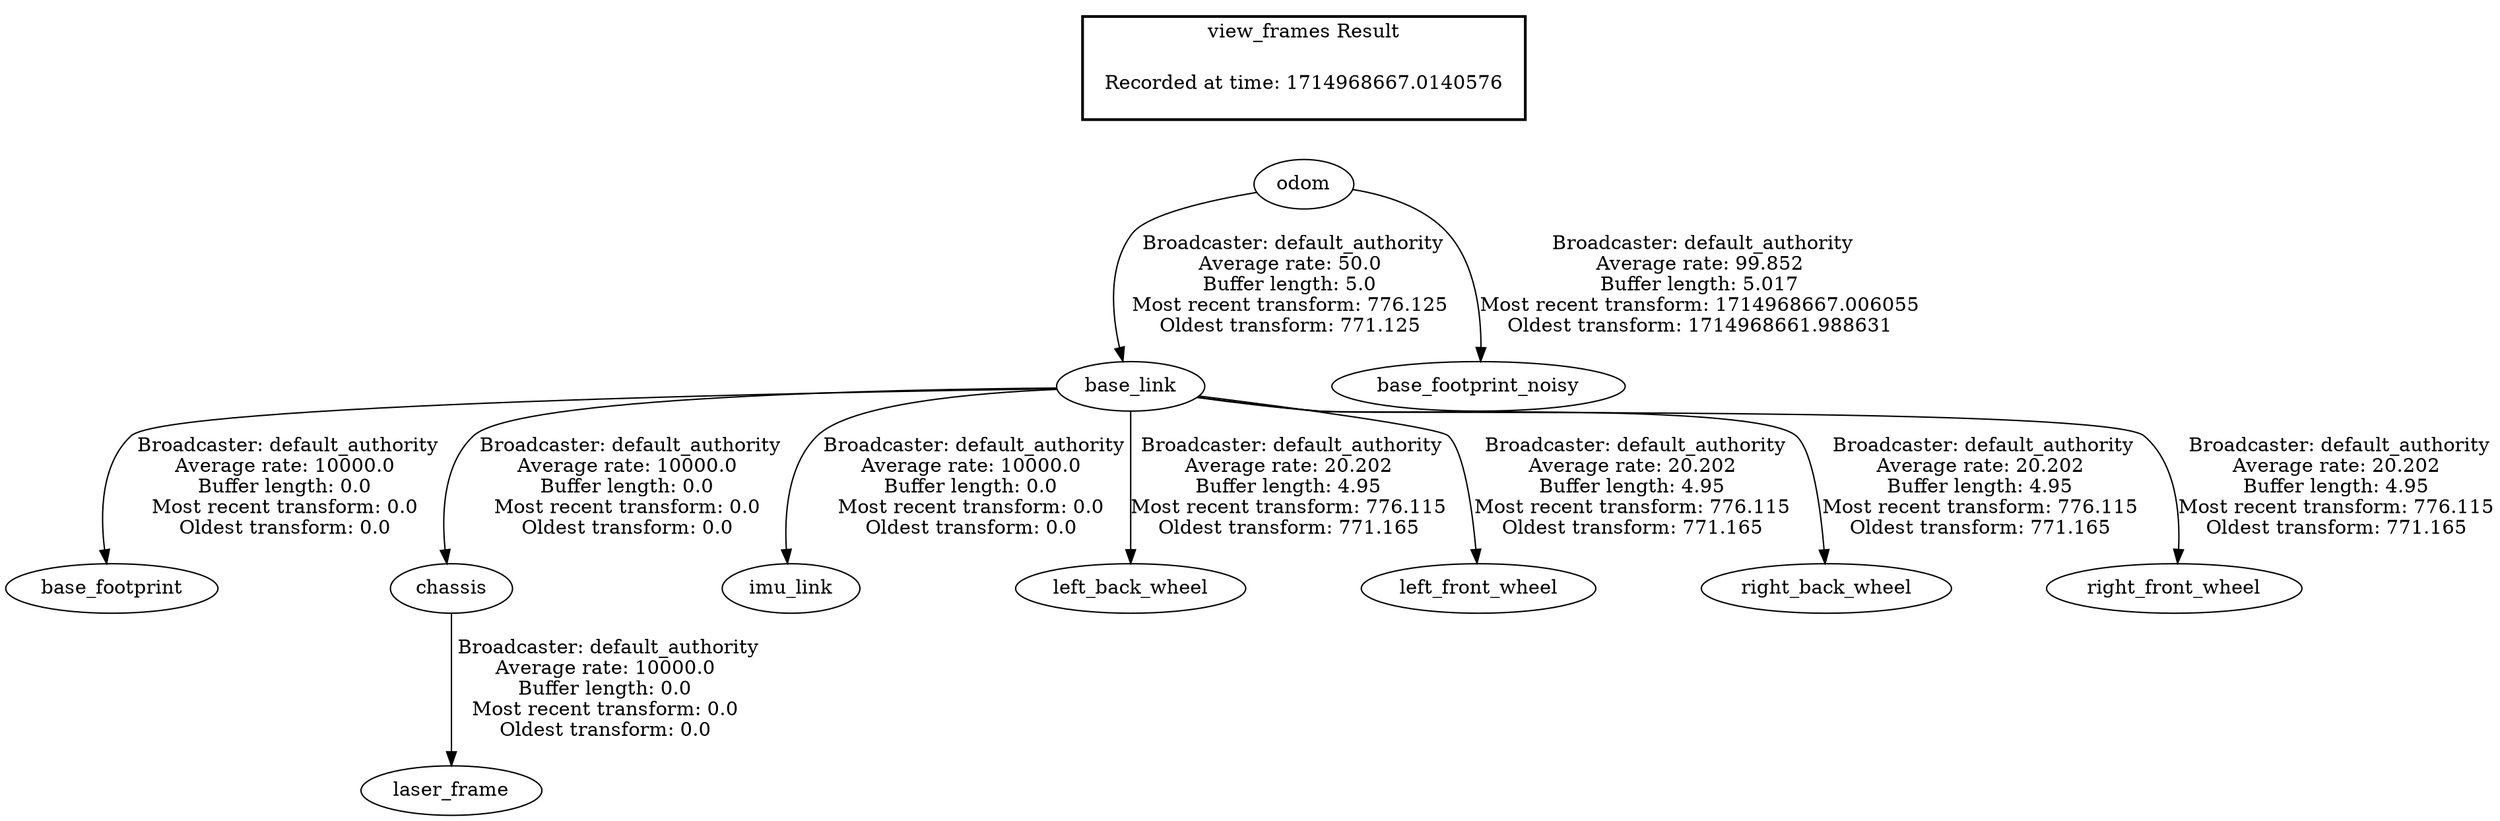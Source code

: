 digraph G {
"odom" -> "base_link"[label=" Broadcaster: default_authority\nAverage rate: 50.0\nBuffer length: 5.0\nMost recent transform: 776.125\nOldest transform: 771.125\n"];
"base_link" -> "base_footprint"[label=" Broadcaster: default_authority\nAverage rate: 10000.0\nBuffer length: 0.0\nMost recent transform: 0.0\nOldest transform: 0.0\n"];
"base_link" -> "chassis"[label=" Broadcaster: default_authority\nAverage rate: 10000.0\nBuffer length: 0.0\nMost recent transform: 0.0\nOldest transform: 0.0\n"];
"base_link" -> "imu_link"[label=" Broadcaster: default_authority\nAverage rate: 10000.0\nBuffer length: 0.0\nMost recent transform: 0.0\nOldest transform: 0.0\n"];
"chassis" -> "laser_frame"[label=" Broadcaster: default_authority\nAverage rate: 10000.0\nBuffer length: 0.0\nMost recent transform: 0.0\nOldest transform: 0.0\n"];
"odom" -> "base_footprint_noisy"[label=" Broadcaster: default_authority\nAverage rate: 99.852\nBuffer length: 5.017\nMost recent transform: 1714968667.006055\nOldest transform: 1714968661.988631\n"];
"base_link" -> "left_back_wheel"[label=" Broadcaster: default_authority\nAverage rate: 20.202\nBuffer length: 4.95\nMost recent transform: 776.115\nOldest transform: 771.165\n"];
"base_link" -> "left_front_wheel"[label=" Broadcaster: default_authority\nAverage rate: 20.202\nBuffer length: 4.95\nMost recent transform: 776.115\nOldest transform: 771.165\n"];
"base_link" -> "right_back_wheel"[label=" Broadcaster: default_authority\nAverage rate: 20.202\nBuffer length: 4.95\nMost recent transform: 776.115\nOldest transform: 771.165\n"];
"base_link" -> "right_front_wheel"[label=" Broadcaster: default_authority\nAverage rate: 20.202\nBuffer length: 4.95\nMost recent transform: 776.115\nOldest transform: 771.165\n"];
edge [style=invis];
 subgraph cluster_legend { style=bold; color=black; label ="view_frames Result";
"Recorded at time: 1714968667.0140576"[ shape=plaintext ] ;
}->"odom";
}